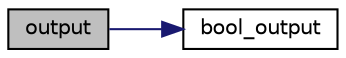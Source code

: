 digraph "output"
{
 // LATEX_PDF_SIZE
  edge [fontname="Helvetica",fontsize="10",labelfontname="Helvetica",labelfontsize="10"];
  node [fontname="Helvetica",fontsize="10",shape=record];
  rankdir="LR";
  Node1 [label="output",height=0.2,width=0.4,color="black", fillcolor="grey75", style="filled", fontcolor="black",tooltip="@function output -виведення структури до терміналу"];
  Node1 -> Node2 [color="midnightblue",fontsize="10",style="solid",fontname="Helvetica"];
  Node2 [label="bool_output",height=0.2,width=0.4,color="black", fillcolor="white", style="filled",URL="$lib_8c.html#a2ca86515f5e41efe6dd2b0f7f4608abd",tooltip=" "];
}
